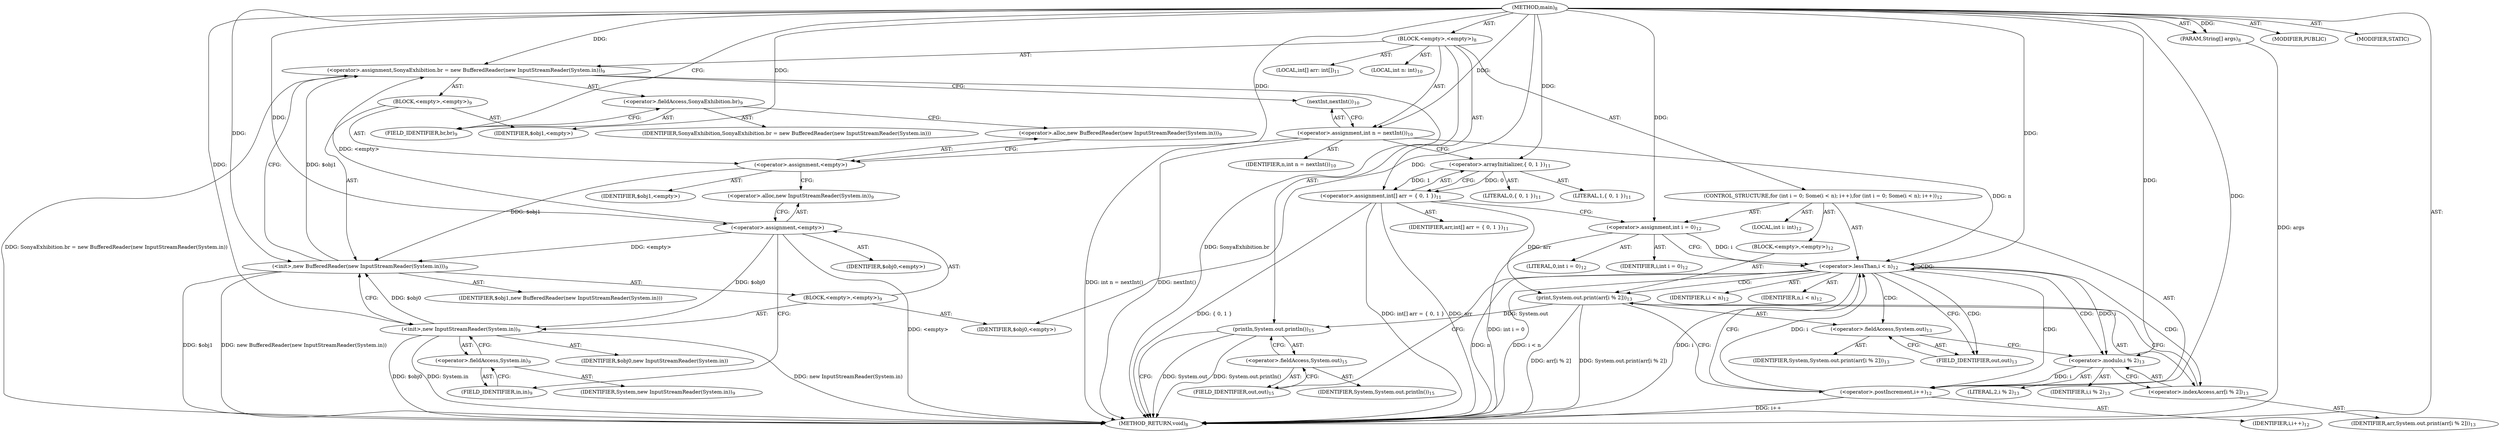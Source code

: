 digraph "main" {  
"21" [label = <(METHOD,main)<SUB>8</SUB>> ]
"22" [label = <(PARAM,String[] args)<SUB>8</SUB>> ]
"23" [label = <(BLOCK,&lt;empty&gt;,&lt;empty&gt;)<SUB>8</SUB>> ]
"24" [label = <(&lt;operator&gt;.assignment,SonyaExhibition.br = new BufferedReader(new InputStreamReader(System.in)))<SUB>9</SUB>> ]
"25" [label = <(&lt;operator&gt;.fieldAccess,SonyaExhibition.br)<SUB>9</SUB>> ]
"26" [label = <(IDENTIFIER,SonyaExhibition,SonyaExhibition.br = new BufferedReader(new InputStreamReader(System.in)))> ]
"27" [label = <(FIELD_IDENTIFIER,br,br)<SUB>9</SUB>> ]
"28" [label = <(BLOCK,&lt;empty&gt;,&lt;empty&gt;)<SUB>9</SUB>> ]
"29" [label = <(&lt;operator&gt;.assignment,&lt;empty&gt;)> ]
"30" [label = <(IDENTIFIER,$obj1,&lt;empty&gt;)> ]
"31" [label = <(&lt;operator&gt;.alloc,new BufferedReader(new InputStreamReader(System.in)))<SUB>9</SUB>> ]
"32" [label = <(&lt;init&gt;,new BufferedReader(new InputStreamReader(System.in)))<SUB>9</SUB>> ]
"33" [label = <(IDENTIFIER,$obj1,new BufferedReader(new InputStreamReader(System.in)))> ]
"34" [label = <(BLOCK,&lt;empty&gt;,&lt;empty&gt;)<SUB>9</SUB>> ]
"35" [label = <(&lt;operator&gt;.assignment,&lt;empty&gt;)> ]
"36" [label = <(IDENTIFIER,$obj0,&lt;empty&gt;)> ]
"37" [label = <(&lt;operator&gt;.alloc,new InputStreamReader(System.in))<SUB>9</SUB>> ]
"38" [label = <(&lt;init&gt;,new InputStreamReader(System.in))<SUB>9</SUB>> ]
"39" [label = <(IDENTIFIER,$obj0,new InputStreamReader(System.in))> ]
"40" [label = <(&lt;operator&gt;.fieldAccess,System.in)<SUB>9</SUB>> ]
"41" [label = <(IDENTIFIER,System,new InputStreamReader(System.in))<SUB>9</SUB>> ]
"42" [label = <(FIELD_IDENTIFIER,in,in)<SUB>9</SUB>> ]
"43" [label = <(IDENTIFIER,$obj0,&lt;empty&gt;)> ]
"44" [label = <(IDENTIFIER,$obj1,&lt;empty&gt;)> ]
"45" [label = <(LOCAL,int n: int)<SUB>10</SUB>> ]
"46" [label = <(&lt;operator&gt;.assignment,int n = nextInt())<SUB>10</SUB>> ]
"47" [label = <(IDENTIFIER,n,int n = nextInt())<SUB>10</SUB>> ]
"48" [label = <(nextInt,nextInt())<SUB>10</SUB>> ]
"49" [label = <(LOCAL,int[] arr: int[])<SUB>11</SUB>> ]
"50" [label = <(&lt;operator&gt;.assignment,int[] arr = { 0, 1 })<SUB>11</SUB>> ]
"51" [label = <(IDENTIFIER,arr,int[] arr = { 0, 1 })<SUB>11</SUB>> ]
"52" [label = <(&lt;operator&gt;.arrayInitializer,{ 0, 1 })<SUB>11</SUB>> ]
"53" [label = <(LITERAL,0,{ 0, 1 })<SUB>11</SUB>> ]
"54" [label = <(LITERAL,1,{ 0, 1 })<SUB>11</SUB>> ]
"55" [label = <(CONTROL_STRUCTURE,for (int i = 0; Some(i &lt; n); i++),for (int i = 0; Some(i &lt; n); i++))<SUB>12</SUB>> ]
"56" [label = <(LOCAL,int i: int)<SUB>12</SUB>> ]
"57" [label = <(&lt;operator&gt;.assignment,int i = 0)<SUB>12</SUB>> ]
"58" [label = <(IDENTIFIER,i,int i = 0)<SUB>12</SUB>> ]
"59" [label = <(LITERAL,0,int i = 0)<SUB>12</SUB>> ]
"60" [label = <(&lt;operator&gt;.lessThan,i &lt; n)<SUB>12</SUB>> ]
"61" [label = <(IDENTIFIER,i,i &lt; n)<SUB>12</SUB>> ]
"62" [label = <(IDENTIFIER,n,i &lt; n)<SUB>12</SUB>> ]
"63" [label = <(&lt;operator&gt;.postIncrement,i++)<SUB>12</SUB>> ]
"64" [label = <(IDENTIFIER,i,i++)<SUB>12</SUB>> ]
"65" [label = <(BLOCK,&lt;empty&gt;,&lt;empty&gt;)<SUB>12</SUB>> ]
"66" [label = <(print,System.out.print(arr[i % 2]))<SUB>13</SUB>> ]
"67" [label = <(&lt;operator&gt;.fieldAccess,System.out)<SUB>13</SUB>> ]
"68" [label = <(IDENTIFIER,System,System.out.print(arr[i % 2]))<SUB>13</SUB>> ]
"69" [label = <(FIELD_IDENTIFIER,out,out)<SUB>13</SUB>> ]
"70" [label = <(&lt;operator&gt;.indexAccess,arr[i % 2])<SUB>13</SUB>> ]
"71" [label = <(IDENTIFIER,arr,System.out.print(arr[i % 2]))<SUB>13</SUB>> ]
"72" [label = <(&lt;operator&gt;.modulo,i % 2)<SUB>13</SUB>> ]
"73" [label = <(IDENTIFIER,i,i % 2)<SUB>13</SUB>> ]
"74" [label = <(LITERAL,2,i % 2)<SUB>13</SUB>> ]
"75" [label = <(println,System.out.println())<SUB>15</SUB>> ]
"76" [label = <(&lt;operator&gt;.fieldAccess,System.out)<SUB>15</SUB>> ]
"77" [label = <(IDENTIFIER,System,System.out.println())<SUB>15</SUB>> ]
"78" [label = <(FIELD_IDENTIFIER,out,out)<SUB>15</SUB>> ]
"79" [label = <(MODIFIER,PUBLIC)> ]
"80" [label = <(MODIFIER,STATIC)> ]
"81" [label = <(METHOD_RETURN,void)<SUB>8</SUB>> ]
  "21" -> "22"  [ label = "AST: "] 
  "21" -> "23"  [ label = "AST: "] 
  "21" -> "79"  [ label = "AST: "] 
  "21" -> "80"  [ label = "AST: "] 
  "21" -> "81"  [ label = "AST: "] 
  "23" -> "24"  [ label = "AST: "] 
  "23" -> "45"  [ label = "AST: "] 
  "23" -> "46"  [ label = "AST: "] 
  "23" -> "49"  [ label = "AST: "] 
  "23" -> "50"  [ label = "AST: "] 
  "23" -> "55"  [ label = "AST: "] 
  "23" -> "75"  [ label = "AST: "] 
  "24" -> "25"  [ label = "AST: "] 
  "24" -> "28"  [ label = "AST: "] 
  "25" -> "26"  [ label = "AST: "] 
  "25" -> "27"  [ label = "AST: "] 
  "28" -> "29"  [ label = "AST: "] 
  "28" -> "32"  [ label = "AST: "] 
  "28" -> "44"  [ label = "AST: "] 
  "29" -> "30"  [ label = "AST: "] 
  "29" -> "31"  [ label = "AST: "] 
  "32" -> "33"  [ label = "AST: "] 
  "32" -> "34"  [ label = "AST: "] 
  "34" -> "35"  [ label = "AST: "] 
  "34" -> "38"  [ label = "AST: "] 
  "34" -> "43"  [ label = "AST: "] 
  "35" -> "36"  [ label = "AST: "] 
  "35" -> "37"  [ label = "AST: "] 
  "38" -> "39"  [ label = "AST: "] 
  "38" -> "40"  [ label = "AST: "] 
  "40" -> "41"  [ label = "AST: "] 
  "40" -> "42"  [ label = "AST: "] 
  "46" -> "47"  [ label = "AST: "] 
  "46" -> "48"  [ label = "AST: "] 
  "50" -> "51"  [ label = "AST: "] 
  "50" -> "52"  [ label = "AST: "] 
  "52" -> "53"  [ label = "AST: "] 
  "52" -> "54"  [ label = "AST: "] 
  "55" -> "56"  [ label = "AST: "] 
  "55" -> "57"  [ label = "AST: "] 
  "55" -> "60"  [ label = "AST: "] 
  "55" -> "63"  [ label = "AST: "] 
  "55" -> "65"  [ label = "AST: "] 
  "57" -> "58"  [ label = "AST: "] 
  "57" -> "59"  [ label = "AST: "] 
  "60" -> "61"  [ label = "AST: "] 
  "60" -> "62"  [ label = "AST: "] 
  "63" -> "64"  [ label = "AST: "] 
  "65" -> "66"  [ label = "AST: "] 
  "66" -> "67"  [ label = "AST: "] 
  "66" -> "70"  [ label = "AST: "] 
  "67" -> "68"  [ label = "AST: "] 
  "67" -> "69"  [ label = "AST: "] 
  "70" -> "71"  [ label = "AST: "] 
  "70" -> "72"  [ label = "AST: "] 
  "72" -> "73"  [ label = "AST: "] 
  "72" -> "74"  [ label = "AST: "] 
  "75" -> "76"  [ label = "AST: "] 
  "76" -> "77"  [ label = "AST: "] 
  "76" -> "78"  [ label = "AST: "] 
  "24" -> "48"  [ label = "CFG: "] 
  "46" -> "52"  [ label = "CFG: "] 
  "50" -> "57"  [ label = "CFG: "] 
  "75" -> "81"  [ label = "CFG: "] 
  "25" -> "31"  [ label = "CFG: "] 
  "48" -> "46"  [ label = "CFG: "] 
  "52" -> "50"  [ label = "CFG: "] 
  "57" -> "60"  [ label = "CFG: "] 
  "60" -> "69"  [ label = "CFG: "] 
  "60" -> "78"  [ label = "CFG: "] 
  "63" -> "60"  [ label = "CFG: "] 
  "76" -> "75"  [ label = "CFG: "] 
  "27" -> "25"  [ label = "CFG: "] 
  "29" -> "37"  [ label = "CFG: "] 
  "32" -> "24"  [ label = "CFG: "] 
  "66" -> "63"  [ label = "CFG: "] 
  "78" -> "76"  [ label = "CFG: "] 
  "31" -> "29"  [ label = "CFG: "] 
  "67" -> "72"  [ label = "CFG: "] 
  "70" -> "66"  [ label = "CFG: "] 
  "35" -> "42"  [ label = "CFG: "] 
  "38" -> "32"  [ label = "CFG: "] 
  "69" -> "67"  [ label = "CFG: "] 
  "72" -> "70"  [ label = "CFG: "] 
  "37" -> "35"  [ label = "CFG: "] 
  "40" -> "38"  [ label = "CFG: "] 
  "42" -> "40"  [ label = "CFG: "] 
  "21" -> "27"  [ label = "CFG: "] 
  "22" -> "81"  [ label = "DDG: args"] 
  "24" -> "81"  [ label = "DDG: SonyaExhibition.br"] 
  "32" -> "81"  [ label = "DDG: $obj1"] 
  "35" -> "81"  [ label = "DDG: &lt;empty&gt;"] 
  "38" -> "81"  [ label = "DDG: $obj0"] 
  "38" -> "81"  [ label = "DDG: System.in"] 
  "38" -> "81"  [ label = "DDG: new InputStreamReader(System.in)"] 
  "32" -> "81"  [ label = "DDG: new BufferedReader(new InputStreamReader(System.in))"] 
  "24" -> "81"  [ label = "DDG: SonyaExhibition.br = new BufferedReader(new InputStreamReader(System.in))"] 
  "46" -> "81"  [ label = "DDG: nextInt()"] 
  "46" -> "81"  [ label = "DDG: int n = nextInt()"] 
  "50" -> "81"  [ label = "DDG: arr"] 
  "50" -> "81"  [ label = "DDG: { 0, 1 }"] 
  "50" -> "81"  [ label = "DDG: int[] arr = { 0, 1 }"] 
  "57" -> "81"  [ label = "DDG: int i = 0"] 
  "60" -> "81"  [ label = "DDG: i"] 
  "60" -> "81"  [ label = "DDG: n"] 
  "60" -> "81"  [ label = "DDG: i &lt; n"] 
  "75" -> "81"  [ label = "DDG: System.out"] 
  "75" -> "81"  [ label = "DDG: System.out.println()"] 
  "66" -> "81"  [ label = "DDG: arr[i % 2]"] 
  "66" -> "81"  [ label = "DDG: System.out.print(arr[i % 2])"] 
  "63" -> "81"  [ label = "DDG: i++"] 
  "21" -> "22"  [ label = "DDG: "] 
  "35" -> "24"  [ label = "DDG: &lt;empty&gt;"] 
  "32" -> "24"  [ label = "DDG: $obj1"] 
  "21" -> "24"  [ label = "DDG: "] 
  "21" -> "46"  [ label = "DDG: "] 
  "52" -> "50"  [ label = "DDG: 0"] 
  "52" -> "50"  [ label = "DDG: 1"] 
  "21" -> "57"  [ label = "DDG: "] 
  "66" -> "75"  [ label = "DDG: System.out"] 
  "21" -> "29"  [ label = "DDG: "] 
  "21" -> "44"  [ label = "DDG: "] 
  "21" -> "52"  [ label = "DDG: "] 
  "57" -> "60"  [ label = "DDG: i"] 
  "63" -> "60"  [ label = "DDG: i"] 
  "21" -> "60"  [ label = "DDG: "] 
  "46" -> "60"  [ label = "DDG: n"] 
  "72" -> "63"  [ label = "DDG: i"] 
  "21" -> "63"  [ label = "DDG: "] 
  "29" -> "32"  [ label = "DDG: $obj1"] 
  "21" -> "32"  [ label = "DDG: "] 
  "35" -> "32"  [ label = "DDG: &lt;empty&gt;"] 
  "38" -> "32"  [ label = "DDG: $obj0"] 
  "50" -> "66"  [ label = "DDG: arr"] 
  "21" -> "35"  [ label = "DDG: "] 
  "21" -> "43"  [ label = "DDG: "] 
  "35" -> "38"  [ label = "DDG: $obj0"] 
  "21" -> "38"  [ label = "DDG: "] 
  "60" -> "72"  [ label = "DDG: i"] 
  "21" -> "72"  [ label = "DDG: "] 
  "60" -> "60"  [ label = "CDG: "] 
  "60" -> "66"  [ label = "CDG: "] 
  "60" -> "72"  [ label = "CDG: "] 
  "60" -> "69"  [ label = "CDG: "] 
  "60" -> "67"  [ label = "CDG: "] 
  "60" -> "70"  [ label = "CDG: "] 
  "60" -> "63"  [ label = "CDG: "] 
}
